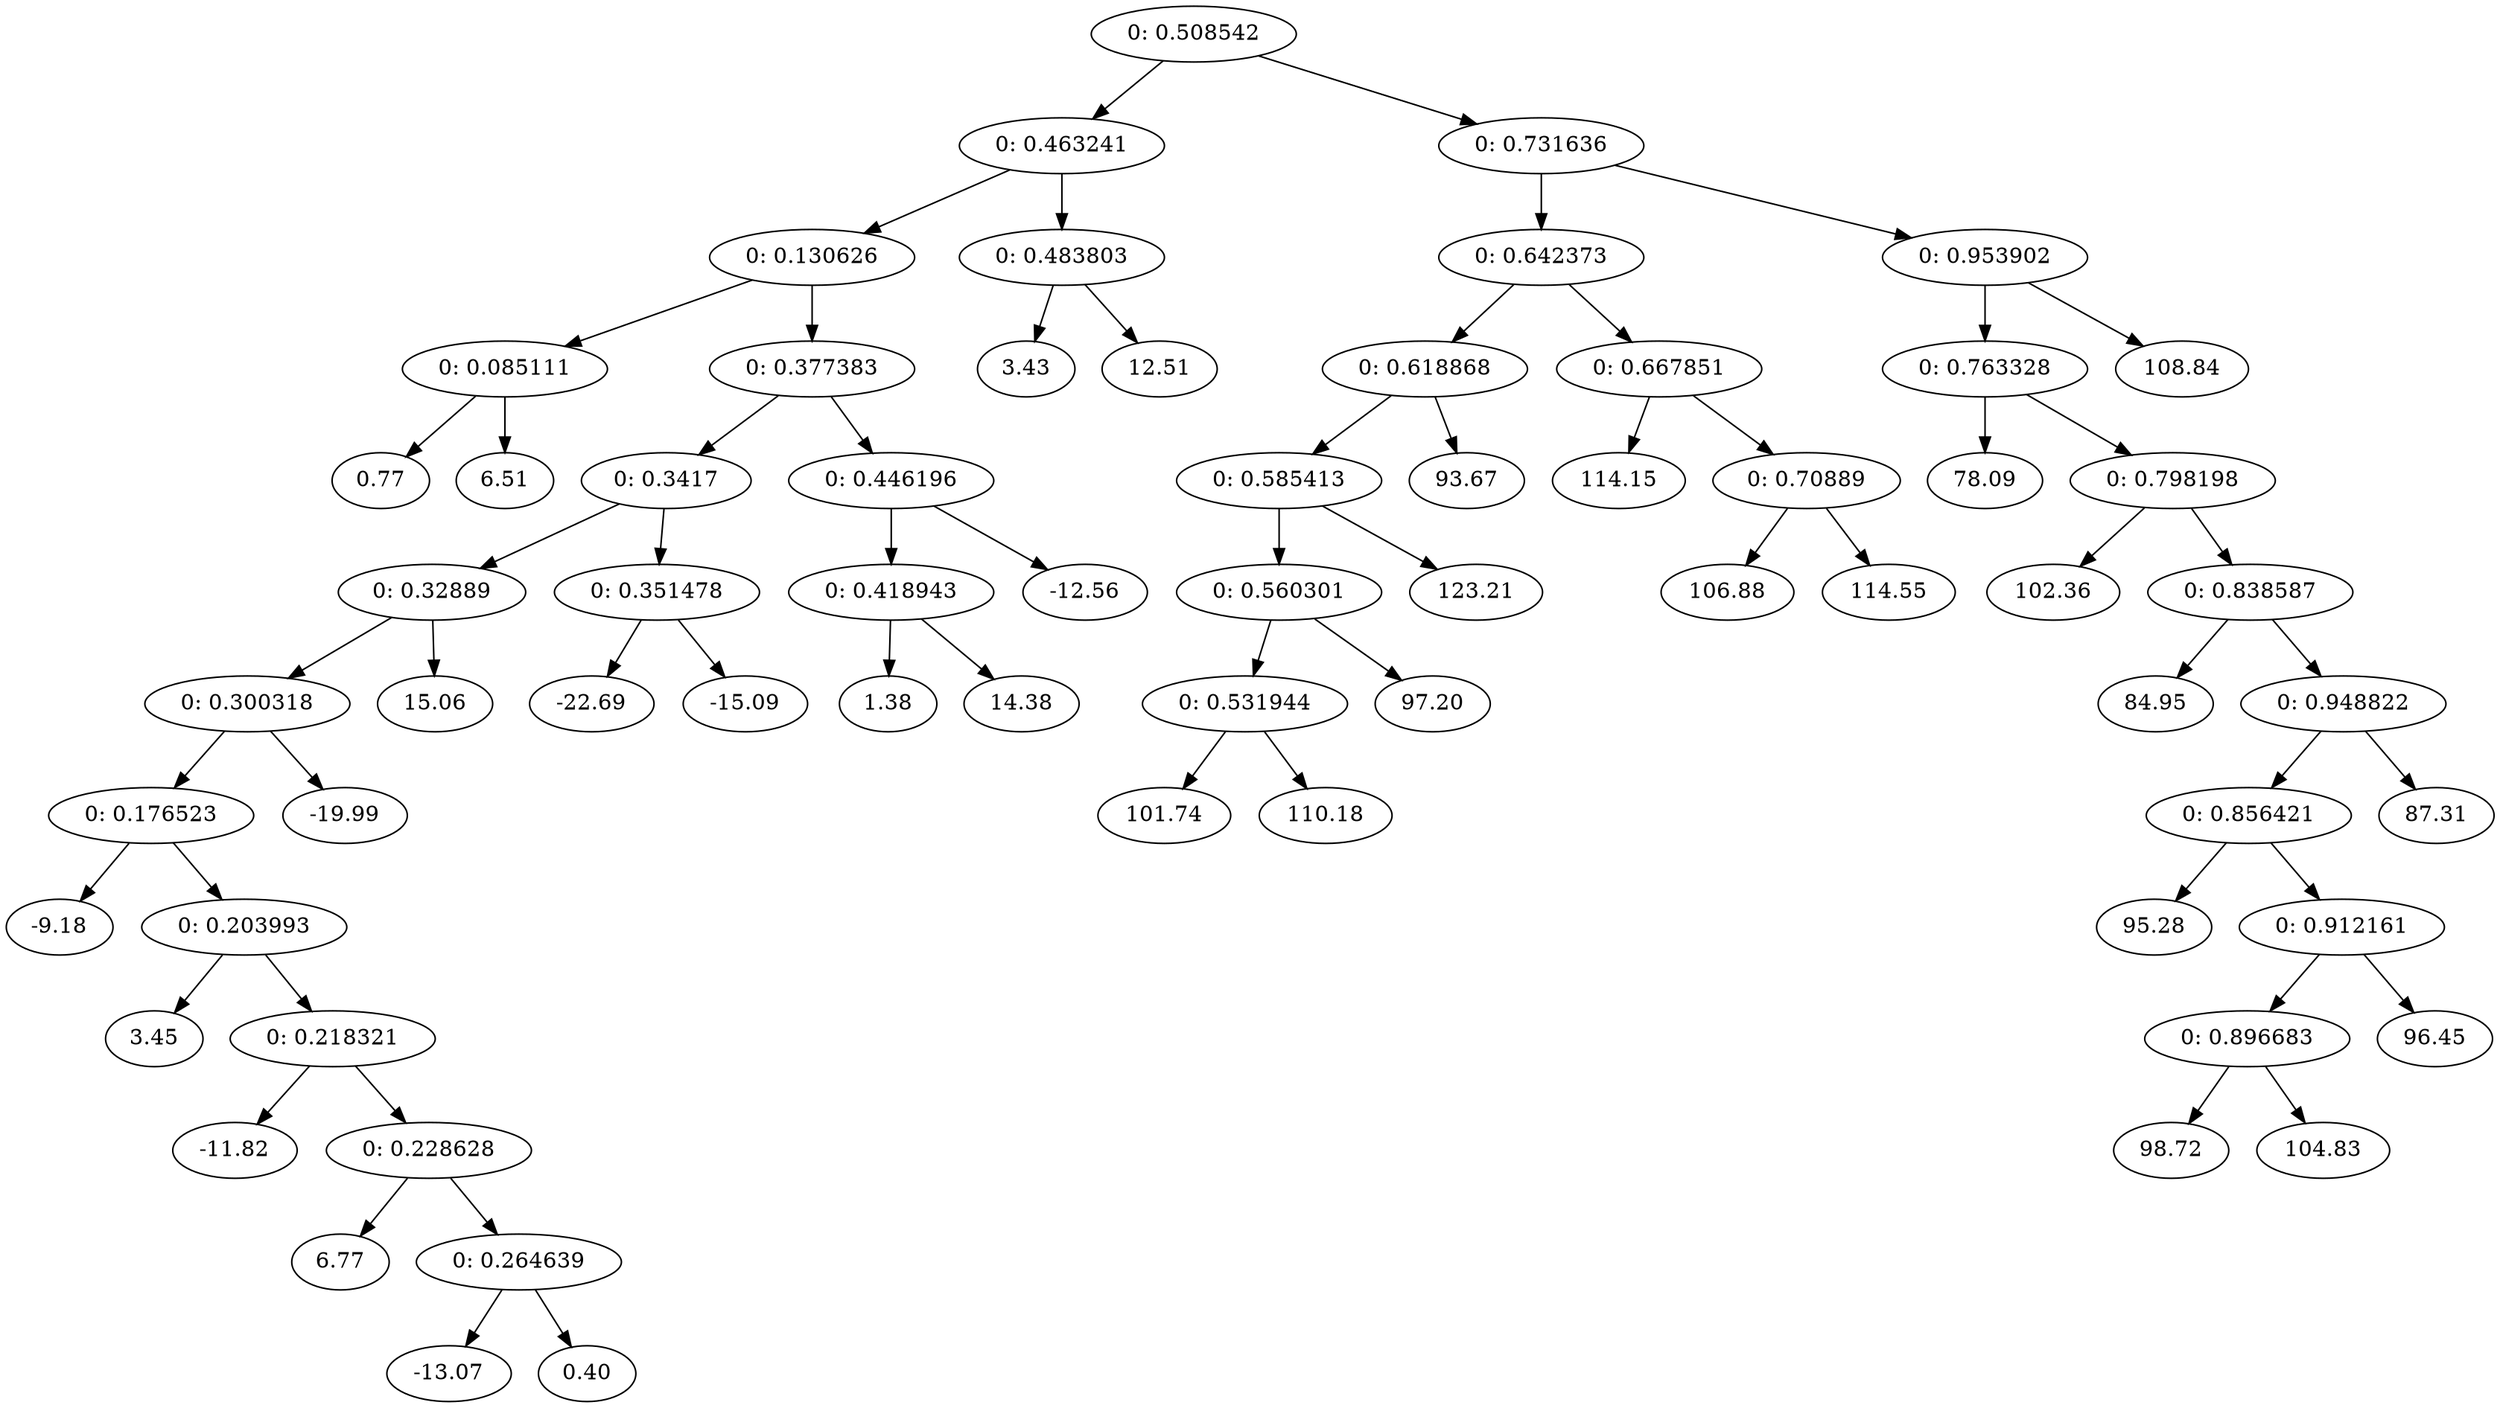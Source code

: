 digraph decision_tree {
    "c4bff19d-b75d-4b50-99e8-34f696a77644" [label="0: 0.508542"];
    "68b83894-3568-462c-a8c2-a2cfa600d44c" [label="0: 0.463241"];
    "8fb7d681-5bb9-487b-804f-592a8760babb" [label="0: 0.130626"];
    "ffb50925-bc5a-405b-aae5-15ba23da800d" [label="0: 0.085111"];
    "92c528b2-54f3-488d-a817-b99003f2be3a" [label="0.77"];
    "8f89c68f-ec97-4e89-9757-6d4d349dfb0b" [label="6.51"];
    "ca28f207-af7e-43c9-8e5d-36a5e9cd3be5" [label="0: 0.377383"];
    "14779c7f-cb2a-4452-b325-a27aef8b1af8" [label="0: 0.3417"];
    "560ae6ed-a17a-46b8-a400-9e78920cf41b" [label="0: 0.32889"];
    "288dea95-80b6-4638-8fb1-a1b657a19a73" [label="0: 0.300318"];
    "9ac61729-5c19-4e91-915b-20beb665ceaa" [label="0: 0.176523"];
    "42f1a782-408b-4c15-8bf0-13a01f968f81" [label="-9.18"];
    "5f466b9c-fe6c-4465-97af-2520e6b66286" [label="0: 0.203993"];
    "0a18504c-63a2-4af1-868c-38c591a02a60" [label="3.45"];
    "74c75b17-a2a7-4bf0-b7d0-c4e4e916a29e" [label="0: 0.218321"];
    "d1373766-52cd-4196-babe-eff0093695fe" [label="-11.82"];
    "cfdc11bb-2ae8-4807-b3f1-c8e27c6f2317" [label="0: 0.228628"];
    "480b7cfa-89e7-434d-9980-09192f674081" [label="6.77"];
    "d56fe489-c3a4-4bcd-ace9-56c0e2510ec4" [label="0: 0.264639"];
    "675438ce-b6e6-4489-8756-653ee5e37021" [label="-13.07"];
    "2a8f2806-4eac-45ea-a820-eb776a0d8689" [label="0.40"];
    "7993ad91-42aa-4b70-91db-5fbfed178b89" [label="-19.99"];
    "f55749c7-c885-4d1a-b741-c3bd5c09f2dd" [label="15.06"];
    "4f8fcefe-a83c-4aae-bff7-8ff98dec1643" [label="0: 0.351478"];
    "e87b5ff0-822f-48c0-ae82-d32f92dd2111" [label="-22.69"];
    "37a37975-c5da-4c85-9c02-d597c9041252" [label="-15.09"];
    "0521b42e-1682-418f-a005-fe3d5098505a" [label="0: 0.446196"];
    "c7762b6e-66e6-4a15-8458-f9ff2cc5cac6" [label="0: 0.418943"];
    "266b231b-6083-474d-9ba8-8dbc1e4fec60" [label="1.38"];
    "5981dfef-12f2-4ecf-83ef-fb111c6db412" [label="14.38"];
    "fa23660c-72b3-49e7-a1f6-11038e6d0c2b" [label="-12.56"];
    "c5ec6450-a9d7-4173-bca6-bb19e0eb3816" [label="0: 0.483803"];
    "f31655f3-1003-4d88-8fcb-d57d75cf914e" [label="3.43"];
    "f29cc8c5-ed1d-4b57-b16c-c657dd787edc" [label="12.51"];
    "e74f8324-62e8-4d39-bd77-75ff0f2998f4" [label="0: 0.731636"];
    "22f47068-79d7-4f15-8375-fca2b236b75f" [label="0: 0.642373"];
    "d706789e-3e3b-4a19-8c5d-f97c17092013" [label="0: 0.618868"];
    "72712f51-6089-4f84-bfac-5211971a9785" [label="0: 0.585413"];
    "ac1505e9-2492-4269-a36d-bb93042e0af7" [label="0: 0.560301"];
    "fc6c2bb4-7b7b-4d3f-b979-8ca27d29be5b" [label="0: 0.531944"];
    "74d4917b-5afd-4078-bf91-22911bf0286f" [label="101.74"];
    "eb5af9d7-1dc0-4e12-9b6f-d2de3d1dd6a7" [label="110.18"];
    "d84a0c88-9b2c-4932-9f0f-c4c52d82de76" [label="97.20"];
    "31a5cd3b-dbf9-4943-b90e-9a6d3a0a2a21" [label="123.21"];
    "0790ed24-11c3-4310-a28c-fdd2d20ebed1" [label="93.67"];
    "993e9dfe-e330-48c9-a4d5-44b6124403f0" [label="0: 0.667851"];
    "8f434490-e990-4724-98b8-53c4b2cdbed5" [label="114.15"];
    "4dc134f3-4882-45c0-bdac-eddc21bc10df" [label="0: 0.70889"];
    "48da8c69-8998-4d8d-bd99-b268ed3281b9" [label="106.88"];
    "393f82d6-a9a0-40e7-9c48-b3dc22233ef6" [label="114.55"];
    "87ee99b7-59a7-49af-816d-ac7a0dc7d0cb" [label="0: 0.953902"];
    "c5768cbc-7bae-45f3-80a0-ed03b930766b" [label="0: 0.763328"];
    "633c832d-b589-4db2-a15e-0369eee79d08" [label="78.09"];
    "e81e22e5-514c-42f7-859f-d21419008366" [label="0: 0.798198"];
    "16ac6188-471c-439d-8503-da094a54ec82" [label="102.36"];
    "0ed901ab-9dfb-4e60-b878-62b692e7dddc" [label="0: 0.838587"];
    "e6c982d1-2c92-4787-9af6-d0f25432b035" [label="84.95"];
    "7fa3f95d-e8a4-452d-bd78-dae6ad591cca" [label="0: 0.948822"];
    "37d790b6-4448-4f11-b6c4-fa117cba9992" [label="0: 0.856421"];
    "e068d29d-a65a-4c65-a5e6-3321f93076ba" [label="95.28"];
    "7031a55c-261c-486b-ad1c-c94a66412706" [label="0: 0.912161"];
    "5a91e296-ef36-4790-9e42-d191c8f5830a" [label="0: 0.896683"];
    "c63246a4-4508-41f8-b7fe-412ac81e918d" [label="98.72"];
    "0615432d-ca65-458e-971a-bfd6201edbaa" [label="104.83"];
    "64df91ab-df9b-4c98-9e0d-4f8b2d2a4794" [label="96.45"];
    "b1351d64-cf46-4654-9446-1bf4b89c0c32" [label="87.31"];
    "e0dd7e12-6468-41b5-b63b-1c9a04ab682b" [label="108.84"];
    "c4bff19d-b75d-4b50-99e8-34f696a77644" -> "68b83894-3568-462c-a8c2-a2cfa600d44c";
    "68b83894-3568-462c-a8c2-a2cfa600d44c" -> "8fb7d681-5bb9-487b-804f-592a8760babb";
    "8fb7d681-5bb9-487b-804f-592a8760babb" -> "ffb50925-bc5a-405b-aae5-15ba23da800d";
    "ffb50925-bc5a-405b-aae5-15ba23da800d" -> "92c528b2-54f3-488d-a817-b99003f2be3a";
    "ffb50925-bc5a-405b-aae5-15ba23da800d" -> "8f89c68f-ec97-4e89-9757-6d4d349dfb0b";
    "8fb7d681-5bb9-487b-804f-592a8760babb" -> "ca28f207-af7e-43c9-8e5d-36a5e9cd3be5";
    "ca28f207-af7e-43c9-8e5d-36a5e9cd3be5" -> "14779c7f-cb2a-4452-b325-a27aef8b1af8";
    "14779c7f-cb2a-4452-b325-a27aef8b1af8" -> "560ae6ed-a17a-46b8-a400-9e78920cf41b";
    "560ae6ed-a17a-46b8-a400-9e78920cf41b" -> "288dea95-80b6-4638-8fb1-a1b657a19a73";
    "288dea95-80b6-4638-8fb1-a1b657a19a73" -> "9ac61729-5c19-4e91-915b-20beb665ceaa";
    "9ac61729-5c19-4e91-915b-20beb665ceaa" -> "42f1a782-408b-4c15-8bf0-13a01f968f81";
    "9ac61729-5c19-4e91-915b-20beb665ceaa" -> "5f466b9c-fe6c-4465-97af-2520e6b66286";
    "5f466b9c-fe6c-4465-97af-2520e6b66286" -> "0a18504c-63a2-4af1-868c-38c591a02a60";
    "5f466b9c-fe6c-4465-97af-2520e6b66286" -> "74c75b17-a2a7-4bf0-b7d0-c4e4e916a29e";
    "74c75b17-a2a7-4bf0-b7d0-c4e4e916a29e" -> "d1373766-52cd-4196-babe-eff0093695fe";
    "74c75b17-a2a7-4bf0-b7d0-c4e4e916a29e" -> "cfdc11bb-2ae8-4807-b3f1-c8e27c6f2317";
    "cfdc11bb-2ae8-4807-b3f1-c8e27c6f2317" -> "480b7cfa-89e7-434d-9980-09192f674081";
    "cfdc11bb-2ae8-4807-b3f1-c8e27c6f2317" -> "d56fe489-c3a4-4bcd-ace9-56c0e2510ec4";
    "d56fe489-c3a4-4bcd-ace9-56c0e2510ec4" -> "675438ce-b6e6-4489-8756-653ee5e37021";
    "d56fe489-c3a4-4bcd-ace9-56c0e2510ec4" -> "2a8f2806-4eac-45ea-a820-eb776a0d8689";
    "288dea95-80b6-4638-8fb1-a1b657a19a73" -> "7993ad91-42aa-4b70-91db-5fbfed178b89";
    "560ae6ed-a17a-46b8-a400-9e78920cf41b" -> "f55749c7-c885-4d1a-b741-c3bd5c09f2dd";
    "14779c7f-cb2a-4452-b325-a27aef8b1af8" -> "4f8fcefe-a83c-4aae-bff7-8ff98dec1643";
    "4f8fcefe-a83c-4aae-bff7-8ff98dec1643" -> "e87b5ff0-822f-48c0-ae82-d32f92dd2111";
    "4f8fcefe-a83c-4aae-bff7-8ff98dec1643" -> "37a37975-c5da-4c85-9c02-d597c9041252";
    "ca28f207-af7e-43c9-8e5d-36a5e9cd3be5" -> "0521b42e-1682-418f-a005-fe3d5098505a";
    "0521b42e-1682-418f-a005-fe3d5098505a" -> "c7762b6e-66e6-4a15-8458-f9ff2cc5cac6";
    "c7762b6e-66e6-4a15-8458-f9ff2cc5cac6" -> "266b231b-6083-474d-9ba8-8dbc1e4fec60";
    "c7762b6e-66e6-4a15-8458-f9ff2cc5cac6" -> "5981dfef-12f2-4ecf-83ef-fb111c6db412";
    "0521b42e-1682-418f-a005-fe3d5098505a" -> "fa23660c-72b3-49e7-a1f6-11038e6d0c2b";
    "68b83894-3568-462c-a8c2-a2cfa600d44c" -> "c5ec6450-a9d7-4173-bca6-bb19e0eb3816";
    "c5ec6450-a9d7-4173-bca6-bb19e0eb3816" -> "f31655f3-1003-4d88-8fcb-d57d75cf914e";
    "c5ec6450-a9d7-4173-bca6-bb19e0eb3816" -> "f29cc8c5-ed1d-4b57-b16c-c657dd787edc";
    "c4bff19d-b75d-4b50-99e8-34f696a77644" -> "e74f8324-62e8-4d39-bd77-75ff0f2998f4";
    "e74f8324-62e8-4d39-bd77-75ff0f2998f4" -> "22f47068-79d7-4f15-8375-fca2b236b75f";
    "22f47068-79d7-4f15-8375-fca2b236b75f" -> "d706789e-3e3b-4a19-8c5d-f97c17092013";
    "d706789e-3e3b-4a19-8c5d-f97c17092013" -> "72712f51-6089-4f84-bfac-5211971a9785";
    "72712f51-6089-4f84-bfac-5211971a9785" -> "ac1505e9-2492-4269-a36d-bb93042e0af7";
    "ac1505e9-2492-4269-a36d-bb93042e0af7" -> "fc6c2bb4-7b7b-4d3f-b979-8ca27d29be5b";
    "fc6c2bb4-7b7b-4d3f-b979-8ca27d29be5b" -> "74d4917b-5afd-4078-bf91-22911bf0286f";
    "fc6c2bb4-7b7b-4d3f-b979-8ca27d29be5b" -> "eb5af9d7-1dc0-4e12-9b6f-d2de3d1dd6a7";
    "ac1505e9-2492-4269-a36d-bb93042e0af7" -> "d84a0c88-9b2c-4932-9f0f-c4c52d82de76";
    "72712f51-6089-4f84-bfac-5211971a9785" -> "31a5cd3b-dbf9-4943-b90e-9a6d3a0a2a21";
    "d706789e-3e3b-4a19-8c5d-f97c17092013" -> "0790ed24-11c3-4310-a28c-fdd2d20ebed1";
    "22f47068-79d7-4f15-8375-fca2b236b75f" -> "993e9dfe-e330-48c9-a4d5-44b6124403f0";
    "993e9dfe-e330-48c9-a4d5-44b6124403f0" -> "8f434490-e990-4724-98b8-53c4b2cdbed5";
    "993e9dfe-e330-48c9-a4d5-44b6124403f0" -> "4dc134f3-4882-45c0-bdac-eddc21bc10df";
    "4dc134f3-4882-45c0-bdac-eddc21bc10df" -> "48da8c69-8998-4d8d-bd99-b268ed3281b9";
    "4dc134f3-4882-45c0-bdac-eddc21bc10df" -> "393f82d6-a9a0-40e7-9c48-b3dc22233ef6";
    "e74f8324-62e8-4d39-bd77-75ff0f2998f4" -> "87ee99b7-59a7-49af-816d-ac7a0dc7d0cb";
    "87ee99b7-59a7-49af-816d-ac7a0dc7d0cb" -> "c5768cbc-7bae-45f3-80a0-ed03b930766b";
    "c5768cbc-7bae-45f3-80a0-ed03b930766b" -> "633c832d-b589-4db2-a15e-0369eee79d08";
    "c5768cbc-7bae-45f3-80a0-ed03b930766b" -> "e81e22e5-514c-42f7-859f-d21419008366";
    "e81e22e5-514c-42f7-859f-d21419008366" -> "16ac6188-471c-439d-8503-da094a54ec82";
    "e81e22e5-514c-42f7-859f-d21419008366" -> "0ed901ab-9dfb-4e60-b878-62b692e7dddc";
    "0ed901ab-9dfb-4e60-b878-62b692e7dddc" -> "e6c982d1-2c92-4787-9af6-d0f25432b035";
    "0ed901ab-9dfb-4e60-b878-62b692e7dddc" -> "7fa3f95d-e8a4-452d-bd78-dae6ad591cca";
    "7fa3f95d-e8a4-452d-bd78-dae6ad591cca" -> "37d790b6-4448-4f11-b6c4-fa117cba9992";
    "37d790b6-4448-4f11-b6c4-fa117cba9992" -> "e068d29d-a65a-4c65-a5e6-3321f93076ba";
    "37d790b6-4448-4f11-b6c4-fa117cba9992" -> "7031a55c-261c-486b-ad1c-c94a66412706";
    "7031a55c-261c-486b-ad1c-c94a66412706" -> "5a91e296-ef36-4790-9e42-d191c8f5830a";
    "5a91e296-ef36-4790-9e42-d191c8f5830a" -> "c63246a4-4508-41f8-b7fe-412ac81e918d";
    "5a91e296-ef36-4790-9e42-d191c8f5830a" -> "0615432d-ca65-458e-971a-bfd6201edbaa";
    "7031a55c-261c-486b-ad1c-c94a66412706" -> "64df91ab-df9b-4c98-9e0d-4f8b2d2a4794";
    "7fa3f95d-e8a4-452d-bd78-dae6ad591cca" -> "b1351d64-cf46-4654-9446-1bf4b89c0c32";
    "87ee99b7-59a7-49af-816d-ac7a0dc7d0cb" -> "e0dd7e12-6468-41b5-b63b-1c9a04ab682b";
}